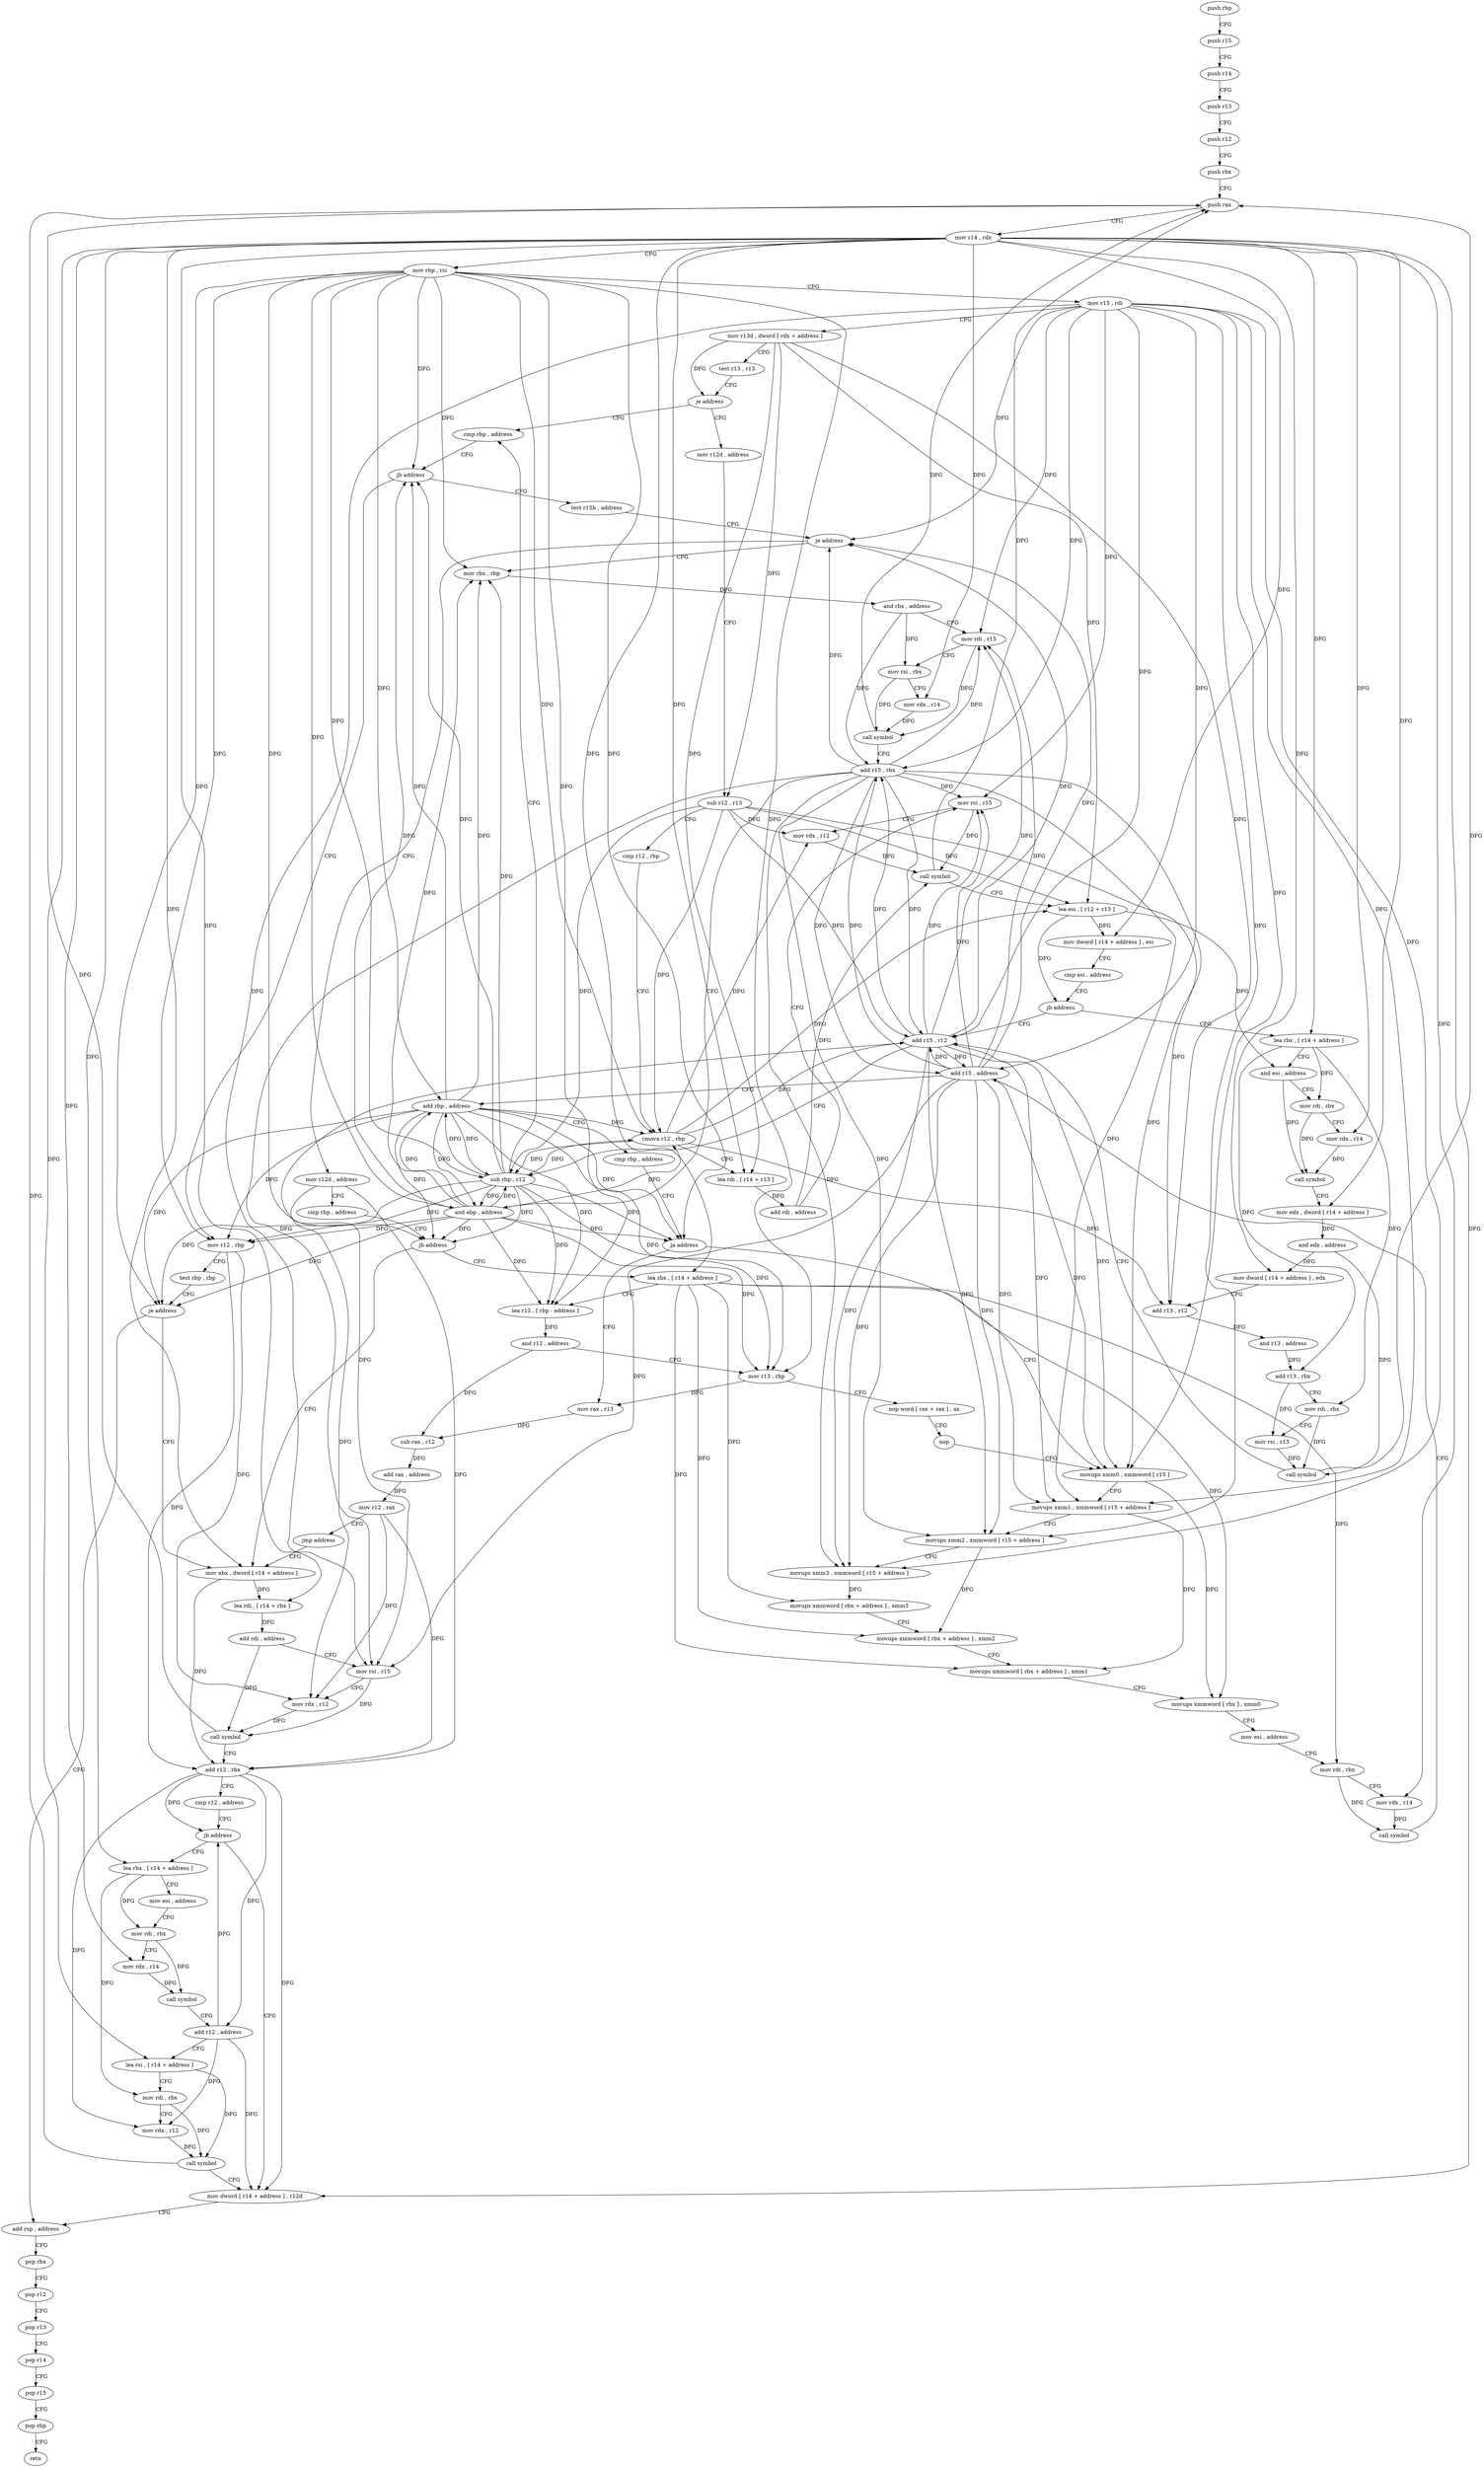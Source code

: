 digraph "func" {
"4228544" [label = "push rbp" ]
"4228545" [label = "push r15" ]
"4228547" [label = "push r14" ]
"4228549" [label = "push r13" ]
"4228551" [label = "push r12" ]
"4228553" [label = "push rbx" ]
"4228554" [label = "push rax" ]
"4228555" [label = "mov r14 , rdx" ]
"4228558" [label = "mov rbp , rsi" ]
"4228561" [label = "mov r15 , rdi" ]
"4228564" [label = "mov r13d , dword [ rdx + address ]" ]
"4228568" [label = "test r13 , r13" ]
"4228571" [label = "je address" ]
"4228677" [label = "cmp rbp , address" ]
"4228573" [label = "mov r12d , address" ]
"4228681" [label = "jb address" ]
"4228842" [label = "mov r12 , rbp" ]
"4228687" [label = "test r15b , address" ]
"4228579" [label = "sub r12 , r13" ]
"4228582" [label = "cmp r12 , rbp" ]
"4228585" [label = "cmova r12 , rbp" ]
"4228589" [label = "lea rdi , [ r14 + r13 ]" ]
"4228593" [label = "add rdi , address" ]
"4228597" [label = "mov rsi , r15" ]
"4228600" [label = "mov rdx , r12" ]
"4228603" [label = "call symbol" ]
"4228608" [label = "lea esi , [ r12 + r13 ]" ]
"4228612" [label = "mov dword [ r14 + address ] , esi" ]
"4228616" [label = "cmp esi , address" ]
"4228619" [label = "jb address" ]
"4228671" [label = "add r15 , r12" ]
"4228621" [label = "lea rbx , [ r14 + address ]" ]
"4228845" [label = "test rbp , rbp" ]
"4228848" [label = "je address" ]
"4228925" [label = "add rsp , address" ]
"4228850" [label = "mov ebx , dword [ r14 + address ]" ]
"4228691" [label = "je address" ]
"4228815" [label = "mov rbx , rbp" ]
"4228693" [label = "mov r12d , address" ]
"4228674" [label = "sub rbp , r12" ]
"4228625" [label = "and esi , address" ]
"4228628" [label = "mov rdi , rbx" ]
"4228631" [label = "mov rdx , r14" ]
"4228634" [label = "call symbol" ]
"4228639" [label = "mov edx , dword [ r14 + address ]" ]
"4228643" [label = "and edx , address" ]
"4228646" [label = "mov dword [ r14 + address ] , edx" ]
"4228650" [label = "add r13 , r12" ]
"4228653" [label = "and r13 , address" ]
"4228657" [label = "add r13 , rbx" ]
"4228660" [label = "mov rdi , rbx" ]
"4228663" [label = "mov rsi , r13" ]
"4228666" [label = "call symbol" ]
"4228929" [label = "pop rbx" ]
"4228930" [label = "pop r12" ]
"4228932" [label = "pop r13" ]
"4228934" [label = "pop r14" ]
"4228936" [label = "pop r15" ]
"4228938" [label = "pop rbp" ]
"4228939" [label = "retn" ]
"4228854" [label = "lea rdi , [ r14 + rbx ]" ]
"4228858" [label = "add rdi , address" ]
"4228862" [label = "mov rsi , r15" ]
"4228865" [label = "mov rdx , r12" ]
"4228868" [label = "call symbol" ]
"4228873" [label = "add r12 , rbx" ]
"4228876" [label = "cmp r12 , address" ]
"4228880" [label = "jb address" ]
"4228921" [label = "mov dword [ r14 + address ] , r12d" ]
"4228882" [label = "lea rbx , [ r14 + address ]" ]
"4228818" [label = "and rbx , address" ]
"4228822" [label = "mov rdi , r15" ]
"4228825" [label = "mov rsi , rbx" ]
"4228828" [label = "mov rdx , r14" ]
"4228831" [label = "call symbol" ]
"4228836" [label = "add r15 , rbx" ]
"4228839" [label = "and ebp , address" ]
"4228699" [label = "cmp rbp , address" ]
"4228703" [label = "jb address" ]
"4228709" [label = "lea rbx , [ r14 + address ]" ]
"4228886" [label = "mov esi , address" ]
"4228891" [label = "mov rdi , rbx" ]
"4228894" [label = "mov rdx , r14" ]
"4228897" [label = "call symbol" ]
"4228902" [label = "add r12 , address" ]
"4228906" [label = "lea rsi , [ r14 + address ]" ]
"4228910" [label = "mov rdi , rbx" ]
"4228913" [label = "mov rdx , r12" ]
"4228916" [label = "call symbol" ]
"4228713" [label = "lea r12 , [ rbp - address ]" ]
"4228717" [label = "and r12 , address" ]
"4228721" [label = "mov r13 , rbp" ]
"4228724" [label = "nop word [ rax + rax ] , ax" ]
"4228734" [label = "nop" ]
"4228736" [label = "movups xmm0 , xmmword [ r15 ]" ]
"4228740" [label = "movups xmm1 , xmmword [ r15 + address ]" ]
"4228745" [label = "movups xmm2 , xmmword [ r15 + address ]" ]
"4228750" [label = "movups xmm3 , xmmword [ r15 + address ]" ]
"4228755" [label = "movups xmmword [ rbx + address ] , xmm3" ]
"4228759" [label = "movups xmmword [ rbx + address ] , xmm2" ]
"4228763" [label = "movups xmmword [ rbx + address ] , xmm1" ]
"4228767" [label = "movups xmmword [ rbx ] , xmm0" ]
"4228770" [label = "mov esi , address" ]
"4228775" [label = "mov rdi , rbx" ]
"4228778" [label = "mov rdx , r14" ]
"4228781" [label = "call symbol" ]
"4228786" [label = "add r15 , address" ]
"4228790" [label = "add rbp , address" ]
"4228794" [label = "cmp rbp , address" ]
"4228798" [label = "ja address" ]
"4228800" [label = "mov rax , r13" ]
"4228803" [label = "sub rax , r12" ]
"4228806" [label = "add rax , address" ]
"4228810" [label = "mov r12 , rax" ]
"4228813" [label = "jmp address" ]
"4228544" -> "4228545" [ label = "CFG" ]
"4228545" -> "4228547" [ label = "CFG" ]
"4228547" -> "4228549" [ label = "CFG" ]
"4228549" -> "4228551" [ label = "CFG" ]
"4228551" -> "4228553" [ label = "CFG" ]
"4228553" -> "4228554" [ label = "CFG" ]
"4228554" -> "4228555" [ label = "CFG" ]
"4228555" -> "4228558" [ label = "CFG" ]
"4228555" -> "4228589" [ label = "DFG" ]
"4228555" -> "4228612" [ label = "DFG" ]
"4228555" -> "4228850" [ label = "DFG" ]
"4228555" -> "4228854" [ label = "DFG" ]
"4228555" -> "4228828" [ label = "DFG" ]
"4228555" -> "4228621" [ label = "DFG" ]
"4228555" -> "4228631" [ label = "DFG" ]
"4228555" -> "4228639" [ label = "DFG" ]
"4228555" -> "4228646" [ label = "DFG" ]
"4228555" -> "4228921" [ label = "DFG" ]
"4228555" -> "4228882" [ label = "DFG" ]
"4228555" -> "4228894" [ label = "DFG" ]
"4228555" -> "4228906" [ label = "DFG" ]
"4228555" -> "4228709" [ label = "DFG" ]
"4228555" -> "4228778" [ label = "DFG" ]
"4228558" -> "4228561" [ label = "CFG" ]
"4228558" -> "4228681" [ label = "DFG" ]
"4228558" -> "4228585" [ label = "DFG" ]
"4228558" -> "4228842" [ label = "DFG" ]
"4228558" -> "4228848" [ label = "DFG" ]
"4228558" -> "4228815" [ label = "DFG" ]
"4228558" -> "4228839" [ label = "DFG" ]
"4228558" -> "4228703" [ label = "DFG" ]
"4228558" -> "4228674" [ label = "DFG" ]
"4228558" -> "4228713" [ label = "DFG" ]
"4228558" -> "4228721" [ label = "DFG" ]
"4228558" -> "4228790" [ label = "DFG" ]
"4228558" -> "4228798" [ label = "DFG" ]
"4228561" -> "4228564" [ label = "CFG" ]
"4228561" -> "4228691" [ label = "DFG" ]
"4228561" -> "4228597" [ label = "DFG" ]
"4228561" -> "4228862" [ label = "DFG" ]
"4228561" -> "4228822" [ label = "DFG" ]
"4228561" -> "4228836" [ label = "DFG" ]
"4228561" -> "4228671" [ label = "DFG" ]
"4228561" -> "4228736" [ label = "DFG" ]
"4228561" -> "4228740" [ label = "DFG" ]
"4228561" -> "4228745" [ label = "DFG" ]
"4228561" -> "4228750" [ label = "DFG" ]
"4228561" -> "4228786" [ label = "DFG" ]
"4228564" -> "4228568" [ label = "CFG" ]
"4228564" -> "4228571" [ label = "DFG" ]
"4228564" -> "4228579" [ label = "DFG" ]
"4228564" -> "4228589" [ label = "DFG" ]
"4228564" -> "4228608" [ label = "DFG" ]
"4228564" -> "4228650" [ label = "DFG" ]
"4228568" -> "4228571" [ label = "CFG" ]
"4228571" -> "4228677" [ label = "CFG" ]
"4228571" -> "4228573" [ label = "CFG" ]
"4228677" -> "4228681" [ label = "CFG" ]
"4228573" -> "4228579" [ label = "CFG" ]
"4228681" -> "4228842" [ label = "CFG" ]
"4228681" -> "4228687" [ label = "CFG" ]
"4228842" -> "4228845" [ label = "CFG" ]
"4228842" -> "4228865" [ label = "DFG" ]
"4228842" -> "4228873" [ label = "DFG" ]
"4228687" -> "4228691" [ label = "CFG" ]
"4228579" -> "4228582" [ label = "CFG" ]
"4228579" -> "4228585" [ label = "DFG" ]
"4228579" -> "4228600" [ label = "DFG" ]
"4228579" -> "4228608" [ label = "DFG" ]
"4228579" -> "4228671" [ label = "DFG" ]
"4228579" -> "4228674" [ label = "DFG" ]
"4228579" -> "4228650" [ label = "DFG" ]
"4228582" -> "4228585" [ label = "CFG" ]
"4228585" -> "4228589" [ label = "CFG" ]
"4228585" -> "4228600" [ label = "DFG" ]
"4228585" -> "4228608" [ label = "DFG" ]
"4228585" -> "4228671" [ label = "DFG" ]
"4228585" -> "4228674" [ label = "DFG" ]
"4228585" -> "4228650" [ label = "DFG" ]
"4228589" -> "4228593" [ label = "DFG" ]
"4228593" -> "4228597" [ label = "CFG" ]
"4228593" -> "4228603" [ label = "DFG" ]
"4228597" -> "4228600" [ label = "CFG" ]
"4228597" -> "4228603" [ label = "DFG" ]
"4228600" -> "4228603" [ label = "DFG" ]
"4228603" -> "4228608" [ label = "CFG" ]
"4228603" -> "4228554" [ label = "DFG" ]
"4228608" -> "4228612" [ label = "DFG" ]
"4228608" -> "4228619" [ label = "DFG" ]
"4228608" -> "4228625" [ label = "DFG" ]
"4228612" -> "4228616" [ label = "CFG" ]
"4228616" -> "4228619" [ label = "CFG" ]
"4228619" -> "4228671" [ label = "CFG" ]
"4228619" -> "4228621" [ label = "CFG" ]
"4228671" -> "4228674" [ label = "CFG" ]
"4228671" -> "4228691" [ label = "DFG" ]
"4228671" -> "4228597" [ label = "DFG" ]
"4228671" -> "4228862" [ label = "DFG" ]
"4228671" -> "4228822" [ label = "DFG" ]
"4228671" -> "4228836" [ label = "DFG" ]
"4228671" -> "4228736" [ label = "DFG" ]
"4228671" -> "4228740" [ label = "DFG" ]
"4228671" -> "4228745" [ label = "DFG" ]
"4228671" -> "4228750" [ label = "DFG" ]
"4228671" -> "4228786" [ label = "DFG" ]
"4228621" -> "4228625" [ label = "CFG" ]
"4228621" -> "4228628" [ label = "DFG" ]
"4228621" -> "4228657" [ label = "DFG" ]
"4228621" -> "4228660" [ label = "DFG" ]
"4228845" -> "4228848" [ label = "CFG" ]
"4228848" -> "4228925" [ label = "CFG" ]
"4228848" -> "4228850" [ label = "CFG" ]
"4228925" -> "4228929" [ label = "CFG" ]
"4228850" -> "4228854" [ label = "DFG" ]
"4228850" -> "4228873" [ label = "DFG" ]
"4228691" -> "4228815" [ label = "CFG" ]
"4228691" -> "4228693" [ label = "CFG" ]
"4228815" -> "4228818" [ label = "DFG" ]
"4228693" -> "4228699" [ label = "CFG" ]
"4228693" -> "4228865" [ label = "DFG" ]
"4228693" -> "4228873" [ label = "DFG" ]
"4228674" -> "4228677" [ label = "CFG" ]
"4228674" -> "4228681" [ label = "DFG" ]
"4228674" -> "4228585" [ label = "DFG" ]
"4228674" -> "4228842" [ label = "DFG" ]
"4228674" -> "4228848" [ label = "DFG" ]
"4228674" -> "4228815" [ label = "DFG" ]
"4228674" -> "4228839" [ label = "DFG" ]
"4228674" -> "4228703" [ label = "DFG" ]
"4228674" -> "4228713" [ label = "DFG" ]
"4228674" -> "4228721" [ label = "DFG" ]
"4228674" -> "4228790" [ label = "DFG" ]
"4228674" -> "4228798" [ label = "DFG" ]
"4228625" -> "4228628" [ label = "CFG" ]
"4228625" -> "4228634" [ label = "DFG" ]
"4228628" -> "4228631" [ label = "CFG" ]
"4228628" -> "4228634" [ label = "DFG" ]
"4228631" -> "4228634" [ label = "DFG" ]
"4228634" -> "4228639" [ label = "CFG" ]
"4228639" -> "4228643" [ label = "DFG" ]
"4228643" -> "4228646" [ label = "DFG" ]
"4228643" -> "4228666" [ label = "DFG" ]
"4228646" -> "4228650" [ label = "CFG" ]
"4228650" -> "4228653" [ label = "DFG" ]
"4228653" -> "4228657" [ label = "DFG" ]
"4228657" -> "4228660" [ label = "CFG" ]
"4228657" -> "4228663" [ label = "DFG" ]
"4228660" -> "4228663" [ label = "CFG" ]
"4228660" -> "4228666" [ label = "DFG" ]
"4228663" -> "4228666" [ label = "DFG" ]
"4228666" -> "4228671" [ label = "CFG" ]
"4228666" -> "4228554" [ label = "DFG" ]
"4228929" -> "4228930" [ label = "CFG" ]
"4228930" -> "4228932" [ label = "CFG" ]
"4228932" -> "4228934" [ label = "CFG" ]
"4228934" -> "4228936" [ label = "CFG" ]
"4228936" -> "4228938" [ label = "CFG" ]
"4228938" -> "4228939" [ label = "CFG" ]
"4228854" -> "4228858" [ label = "DFG" ]
"4228858" -> "4228862" [ label = "CFG" ]
"4228858" -> "4228868" [ label = "DFG" ]
"4228862" -> "4228865" [ label = "CFG" ]
"4228862" -> "4228868" [ label = "DFG" ]
"4228865" -> "4228868" [ label = "DFG" ]
"4228868" -> "4228873" [ label = "CFG" ]
"4228868" -> "4228554" [ label = "DFG" ]
"4228873" -> "4228876" [ label = "CFG" ]
"4228873" -> "4228880" [ label = "DFG" ]
"4228873" -> "4228921" [ label = "DFG" ]
"4228873" -> "4228902" [ label = "DFG" ]
"4228873" -> "4228913" [ label = "DFG" ]
"4228876" -> "4228880" [ label = "CFG" ]
"4228880" -> "4228921" [ label = "CFG" ]
"4228880" -> "4228882" [ label = "CFG" ]
"4228921" -> "4228925" [ label = "CFG" ]
"4228882" -> "4228886" [ label = "CFG" ]
"4228882" -> "4228891" [ label = "DFG" ]
"4228882" -> "4228910" [ label = "DFG" ]
"4228818" -> "4228822" [ label = "CFG" ]
"4228818" -> "4228825" [ label = "DFG" ]
"4228818" -> "4228836" [ label = "DFG" ]
"4228822" -> "4228825" [ label = "CFG" ]
"4228822" -> "4228831" [ label = "DFG" ]
"4228825" -> "4228828" [ label = "CFG" ]
"4228825" -> "4228831" [ label = "DFG" ]
"4228828" -> "4228831" [ label = "DFG" ]
"4228831" -> "4228836" [ label = "CFG" ]
"4228831" -> "4228554" [ label = "DFG" ]
"4228836" -> "4228839" [ label = "CFG" ]
"4228836" -> "4228691" [ label = "DFG" ]
"4228836" -> "4228597" [ label = "DFG" ]
"4228836" -> "4228862" [ label = "DFG" ]
"4228836" -> "4228822" [ label = "DFG" ]
"4228836" -> "4228671" [ label = "DFG" ]
"4228836" -> "4228736" [ label = "DFG" ]
"4228836" -> "4228740" [ label = "DFG" ]
"4228836" -> "4228745" [ label = "DFG" ]
"4228836" -> "4228750" [ label = "DFG" ]
"4228836" -> "4228786" [ label = "DFG" ]
"4228839" -> "4228842" [ label = "DFG" ]
"4228839" -> "4228681" [ label = "DFG" ]
"4228839" -> "4228585" [ label = "DFG" ]
"4228839" -> "4228848" [ label = "DFG" ]
"4228839" -> "4228815" [ label = "DFG" ]
"4228839" -> "4228703" [ label = "DFG" ]
"4228839" -> "4228674" [ label = "DFG" ]
"4228839" -> "4228713" [ label = "DFG" ]
"4228839" -> "4228721" [ label = "DFG" ]
"4228839" -> "4228790" [ label = "DFG" ]
"4228839" -> "4228798" [ label = "DFG" ]
"4228699" -> "4228703" [ label = "CFG" ]
"4228703" -> "4228850" [ label = "CFG" ]
"4228703" -> "4228709" [ label = "CFG" ]
"4228709" -> "4228713" [ label = "CFG" ]
"4228709" -> "4228755" [ label = "DFG" ]
"4228709" -> "4228759" [ label = "DFG" ]
"4228709" -> "4228763" [ label = "DFG" ]
"4228709" -> "4228767" [ label = "DFG" ]
"4228709" -> "4228775" [ label = "DFG" ]
"4228886" -> "4228891" [ label = "CFG" ]
"4228891" -> "4228894" [ label = "CFG" ]
"4228891" -> "4228897" [ label = "DFG" ]
"4228894" -> "4228897" [ label = "DFG" ]
"4228897" -> "4228902" [ label = "CFG" ]
"4228902" -> "4228906" [ label = "CFG" ]
"4228902" -> "4228880" [ label = "DFG" ]
"4228902" -> "4228921" [ label = "DFG" ]
"4228902" -> "4228913" [ label = "DFG" ]
"4228906" -> "4228910" [ label = "CFG" ]
"4228906" -> "4228916" [ label = "DFG" ]
"4228910" -> "4228913" [ label = "CFG" ]
"4228910" -> "4228916" [ label = "DFG" ]
"4228913" -> "4228916" [ label = "DFG" ]
"4228916" -> "4228921" [ label = "CFG" ]
"4228916" -> "4228554" [ label = "DFG" ]
"4228713" -> "4228717" [ label = "DFG" ]
"4228717" -> "4228721" [ label = "CFG" ]
"4228717" -> "4228803" [ label = "DFG" ]
"4228721" -> "4228724" [ label = "CFG" ]
"4228721" -> "4228800" [ label = "DFG" ]
"4228724" -> "4228734" [ label = "CFG" ]
"4228734" -> "4228736" [ label = "CFG" ]
"4228736" -> "4228740" [ label = "CFG" ]
"4228736" -> "4228767" [ label = "DFG" ]
"4228740" -> "4228745" [ label = "CFG" ]
"4228740" -> "4228763" [ label = "DFG" ]
"4228745" -> "4228750" [ label = "CFG" ]
"4228745" -> "4228759" [ label = "DFG" ]
"4228750" -> "4228755" [ label = "DFG" ]
"4228755" -> "4228759" [ label = "CFG" ]
"4228759" -> "4228763" [ label = "CFG" ]
"4228763" -> "4228767" [ label = "CFG" ]
"4228767" -> "4228770" [ label = "CFG" ]
"4228770" -> "4228775" [ label = "CFG" ]
"4228775" -> "4228778" [ label = "CFG" ]
"4228775" -> "4228781" [ label = "DFG" ]
"4228778" -> "4228781" [ label = "DFG" ]
"4228781" -> "4228786" [ label = "CFG" ]
"4228786" -> "4228790" [ label = "CFG" ]
"4228786" -> "4228691" [ label = "DFG" ]
"4228786" -> "4228597" [ label = "DFG" ]
"4228786" -> "4228862" [ label = "DFG" ]
"4228786" -> "4228822" [ label = "DFG" ]
"4228786" -> "4228736" [ label = "DFG" ]
"4228786" -> "4228740" [ label = "DFG" ]
"4228786" -> "4228745" [ label = "DFG" ]
"4228786" -> "4228750" [ label = "DFG" ]
"4228786" -> "4228836" [ label = "DFG" ]
"4228786" -> "4228671" [ label = "DFG" ]
"4228790" -> "4228794" [ label = "CFG" ]
"4228790" -> "4228681" [ label = "DFG" ]
"4228790" -> "4228585" [ label = "DFG" ]
"4228790" -> "4228842" [ label = "DFG" ]
"4228790" -> "4228848" [ label = "DFG" ]
"4228790" -> "4228815" [ label = "DFG" ]
"4228790" -> "4228839" [ label = "DFG" ]
"4228790" -> "4228703" [ label = "DFG" ]
"4228790" -> "4228713" [ label = "DFG" ]
"4228790" -> "4228721" [ label = "DFG" ]
"4228790" -> "4228674" [ label = "DFG" ]
"4228790" -> "4228798" [ label = "DFG" ]
"4228794" -> "4228798" [ label = "CFG" ]
"4228798" -> "4228736" [ label = "CFG" ]
"4228798" -> "4228800" [ label = "CFG" ]
"4228800" -> "4228803" [ label = "DFG" ]
"4228803" -> "4228806" [ label = "DFG" ]
"4228806" -> "4228810" [ label = "DFG" ]
"4228810" -> "4228813" [ label = "CFG" ]
"4228810" -> "4228865" [ label = "DFG" ]
"4228810" -> "4228873" [ label = "DFG" ]
"4228813" -> "4228850" [ label = "CFG" ]
}
